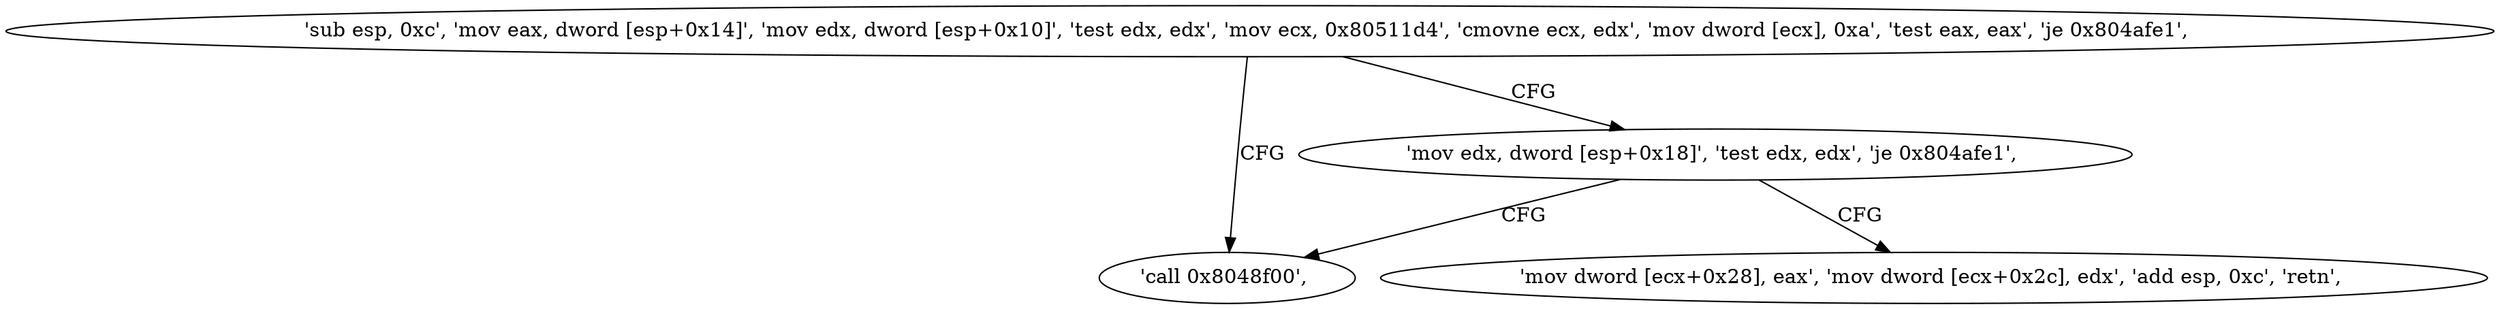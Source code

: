 digraph "func" {
"134524848" [label = "'sub esp, 0xc', 'mov eax, dword [esp+0x14]', 'mov edx, dword [esp+0x10]', 'test edx, edx', 'mov ecx, 0x80511d4', 'cmovne ecx, edx', 'mov dword [ecx], 0xa', 'test eax, eax', 'je 0x804afe1', " ]
"134524897" [label = "'call 0x8048f00', " ]
"134524879" [label = "'mov edx, dword [esp+0x18]', 'test edx, edx', 'je 0x804afe1', " ]
"134524887" [label = "'mov dword [ecx+0x28], eax', 'mov dword [ecx+0x2c], edx', 'add esp, 0xc', 'retn', " ]
"134524848" -> "134524897" [ label = "CFG" ]
"134524848" -> "134524879" [ label = "CFG" ]
"134524879" -> "134524897" [ label = "CFG" ]
"134524879" -> "134524887" [ label = "CFG" ]
}
